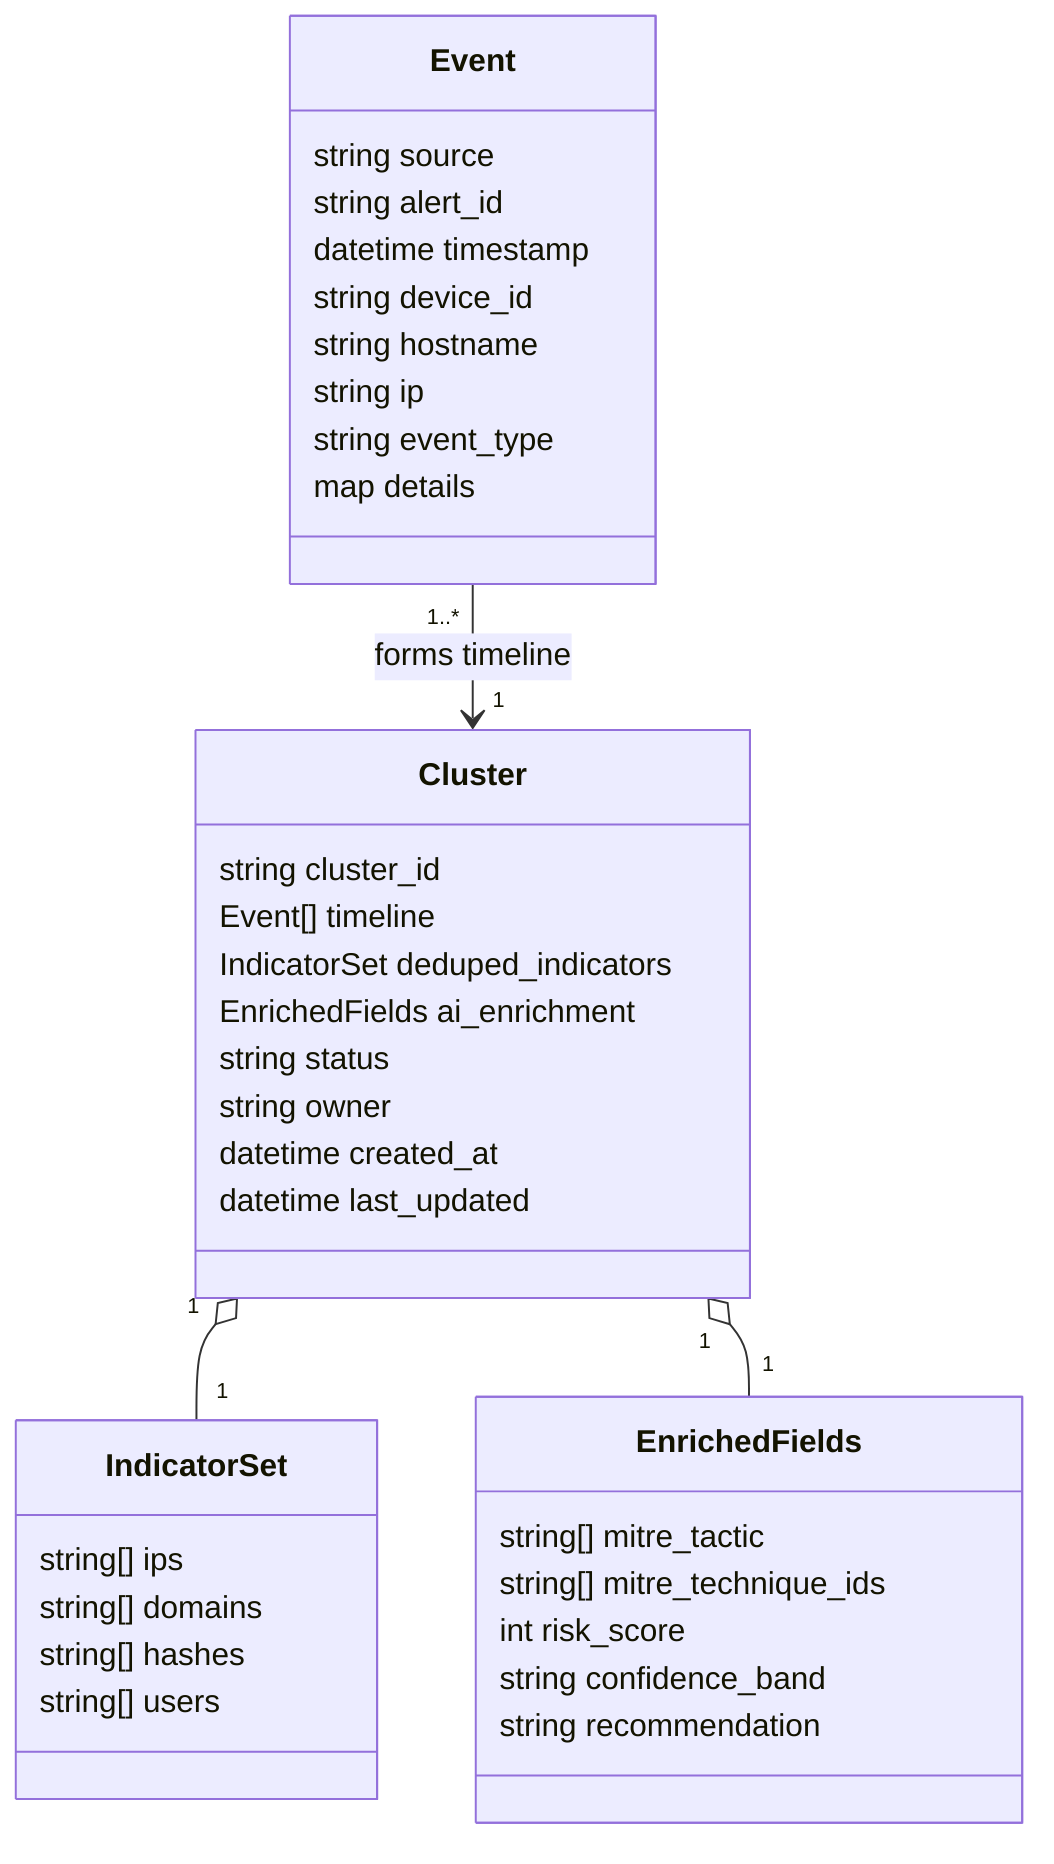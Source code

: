 %% Mermaid: Common schema (sanitized)
classDiagram
  class Event {
    string source
    string alert_id
    datetime timestamp
    string device_id
    string hostname
    string ip
    string event_type
    map details
  }

  class IndicatorSet {
    string[] ips
    string[] domains
    string[] hashes
    string[] users
  }

  class EnrichedFields {
    string[] mitre_tactic
    string[] mitre_technique_ids
    int risk_score
    string confidence_band
    string recommendation
  }

  class Cluster {
    string cluster_id
    Event[] timeline
    IndicatorSet deduped_indicators
    EnrichedFields ai_enrichment
    string status
    string owner
    datetime created_at
    datetime last_updated
  }

  Event "1..*" --> "1" Cluster : forms timeline
  Cluster "1" o-- "1" IndicatorSet
  Cluster "1" o-- "1" EnrichedFields